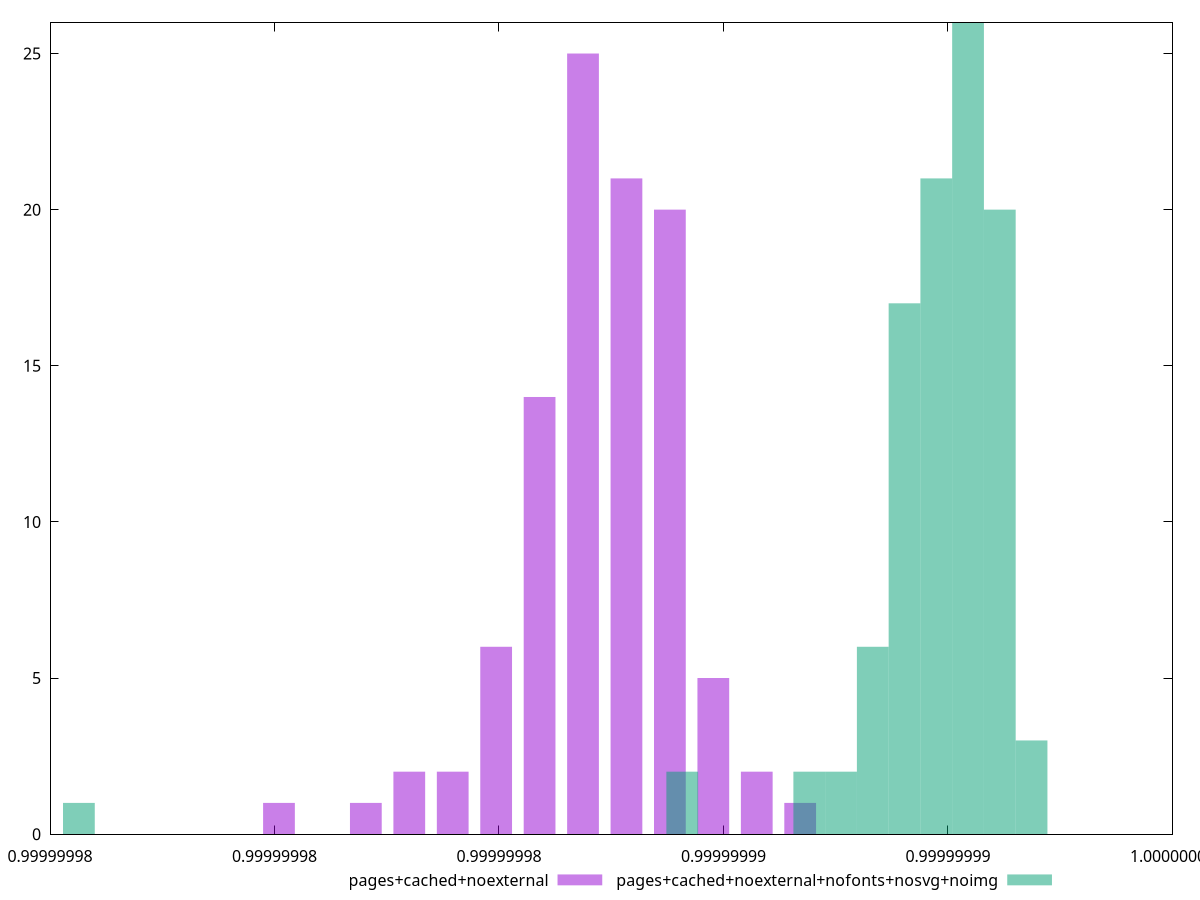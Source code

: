 $_pagesCachedNoexternal <<EOF
0.9999999888059177 20
0.9999999868711966 25
0.9999999839691149 2
0.9999999878385571 21
0.9999999859038361 14
0.9999999897732783 5
0.9999999907406388 2
0.9999999849364755 6
0.9999999820343939 1
0.9999999830017544 2
0.9999999917079994 1
0.9999999800996727 1
EOF
$_pagesCachedNoexternalNofontsNosvgNoimg <<EOF
0.9999999947391522 21
0.999999996153657 20
0.9999999954464046 26
0.9999999940318999 17
0.999999992617395 2
0.9999999933246474 6
0.9999999968609093 3
0.9999999919101427 2
0.9999999890811331 2
0.9999999756433375 1
EOF
set key outside below
set terminal pngcairo
set output "report_00004_2020-11-02T20-21-41.718Z/bootup-time/bootup-time_pages+cached+noexternal_pages+cached+noexternal+nofonts+nosvg+noimg+hist.png"
set boxwidth 7.072523941334606e-10
set style fill transparent solid 0.5 noborder
set yrange [0:26]
plot $_pagesCachedNoexternal title "pages+cached+noexternal" with boxes ,$_pagesCachedNoexternalNofontsNosvgNoimg title "pages+cached+noexternal+nofonts+nosvg+noimg" with boxes ,